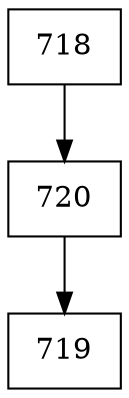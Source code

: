 digraph G {
  node [shape=record];
  node0 [label="{718}"];
  node0 -> node1;
  node1 [label="{720}"];
  node1 -> node2;
  node2 [label="{719}"];
}
